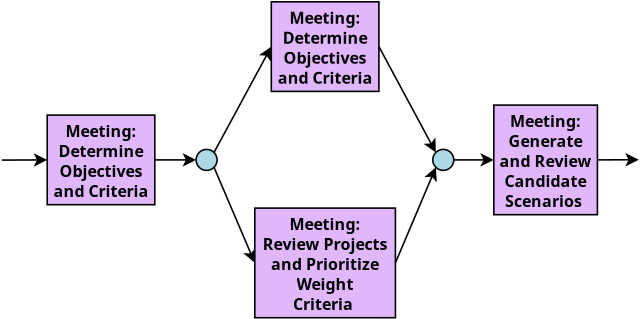 <?xml version="1.0" encoding="UTF-8"?>
<dia:diagram xmlns:dia="http://www.lysator.liu.se/~alla/dia/">
  <dia:layer name="Background" visible="true">
    <dia:object type="Standard - Ellipse" version="0" id="O0">
      <dia:attribute name="obj_pos">
        <dia:point val="9.715,5.465"/>
      </dia:attribute>
      <dia:attribute name="obj_bb">
        <dia:rectangle val="9.675,5.425;10.805,6.555"/>
      </dia:attribute>
      <dia:attribute name="elem_corner">
        <dia:point val="9.715,5.465"/>
      </dia:attribute>
      <dia:attribute name="elem_width">
        <dia:real val="1.05"/>
      </dia:attribute>
      <dia:attribute name="elem_height">
        <dia:real val="1.05"/>
      </dia:attribute>
      <dia:attribute name="border_width">
        <dia:real val="0.08"/>
      </dia:attribute>
      <dia:attribute name="inner_color">
        <dia:color val="#add8e6"/>
      </dia:attribute>
      <dia:attribute name="aspect">
        <dia:enum val="2"/>
      </dia:attribute>
    </dia:object>
    <dia:object type="Standard - Ellipse" version="0" id="O1">
      <dia:attribute name="obj_pos">
        <dia:point val="21.549,5.465"/>
      </dia:attribute>
      <dia:attribute name="obj_bb">
        <dia:rectangle val="21.509,5.425;22.639,6.555"/>
      </dia:attribute>
      <dia:attribute name="elem_corner">
        <dia:point val="21.549,5.465"/>
      </dia:attribute>
      <dia:attribute name="elem_width">
        <dia:real val="1.05"/>
      </dia:attribute>
      <dia:attribute name="elem_height">
        <dia:real val="1.05"/>
      </dia:attribute>
      <dia:attribute name="border_width">
        <dia:real val="0.08"/>
      </dia:attribute>
      <dia:attribute name="inner_color">
        <dia:color val="#add8e6"/>
      </dia:attribute>
      <dia:attribute name="aspect">
        <dia:enum val="2"/>
      </dia:attribute>
    </dia:object>
    <dia:object type="Standard - Line" version="0" id="O2">
      <dia:attribute name="obj_pos">
        <dia:point val="22.599,5.99"/>
      </dia:attribute>
      <dia:attribute name="obj_bb">
        <dia:rectangle val="22.559,5.49;24.64,6.49"/>
      </dia:attribute>
      <dia:attribute name="conn_endpoints">
        <dia:point val="22.599,5.99"/>
        <dia:point val="24.6,5.99"/>
      </dia:attribute>
      <dia:attribute name="numcp">
        <dia:int val="1"/>
      </dia:attribute>
      <dia:attribute name="line_width">
        <dia:real val="0.08"/>
      </dia:attribute>
      <dia:attribute name="end_arrow">
        <dia:enum val="22"/>
      </dia:attribute>
      <dia:attribute name="end_arrow_length">
        <dia:real val="0.5"/>
      </dia:attribute>
      <dia:attribute name="end_arrow_width">
        <dia:real val="0.5"/>
      </dia:attribute>
      <dia:connections>
        <dia:connection handle="0" to="O1" connection="4"/>
        <dia:connection handle="1" to="O12" connection="7"/>
      </dia:connections>
    </dia:object>
    <dia:object type="Standard - Line" version="0" id="O3">
      <dia:attribute name="obj_pos">
        <dia:point val="18.855,0.325"/>
      </dia:attribute>
      <dia:attribute name="obj_bb">
        <dia:rectangle val="18.801,0.271;22.162,5.891"/>
      </dia:attribute>
      <dia:attribute name="conn_endpoints">
        <dia:point val="18.855,0.325"/>
        <dia:point val="21.703,5.619"/>
      </dia:attribute>
      <dia:attribute name="numcp">
        <dia:int val="1"/>
      </dia:attribute>
      <dia:attribute name="line_width">
        <dia:real val="0.08"/>
      </dia:attribute>
      <dia:attribute name="end_arrow">
        <dia:enum val="22"/>
      </dia:attribute>
      <dia:attribute name="end_arrow_length">
        <dia:real val="0.5"/>
      </dia:attribute>
      <dia:attribute name="end_arrow_width">
        <dia:real val="0.5"/>
      </dia:attribute>
      <dia:connections>
        <dia:connection handle="0" to="O13" connection="8"/>
        <dia:connection handle="1" to="O1" connection="0"/>
      </dia:connections>
    </dia:object>
    <dia:object type="Standard - Line" version="0" id="O4">
      <dia:attribute name="obj_pos">
        <dia:point val="19.68,11.14"/>
      </dia:attribute>
      <dia:attribute name="obj_bb">
        <dia:rectangle val="19.628,6.129;22.179,11.192"/>
      </dia:attribute>
      <dia:attribute name="conn_endpoints">
        <dia:point val="19.68,11.14"/>
        <dia:point val="21.703,6.361"/>
      </dia:attribute>
      <dia:attribute name="numcp">
        <dia:int val="1"/>
      </dia:attribute>
      <dia:attribute name="line_width">
        <dia:real val="0.08"/>
      </dia:attribute>
      <dia:attribute name="end_arrow">
        <dia:enum val="22"/>
      </dia:attribute>
      <dia:attribute name="end_arrow_length">
        <dia:real val="0.5"/>
      </dia:attribute>
      <dia:attribute name="end_arrow_width">
        <dia:real val="0.5"/>
      </dia:attribute>
      <dia:connections>
        <dia:connection handle="0" to="O11" connection="8"/>
        <dia:connection handle="1" to="O1" connection="5"/>
      </dia:connections>
    </dia:object>
    <dia:object type="Standard - Line" version="0" id="O5">
      <dia:attribute name="obj_pos">
        <dia:point val="29.78,5.99"/>
      </dia:attribute>
      <dia:attribute name="obj_bb">
        <dia:rectangle val="29.74,5.48;31.891,6.48"/>
      </dia:attribute>
      <dia:attribute name="conn_endpoints">
        <dia:point val="29.78,5.99"/>
        <dia:point val="31.849,5.98"/>
      </dia:attribute>
      <dia:attribute name="numcp">
        <dia:int val="1"/>
      </dia:attribute>
      <dia:attribute name="line_width">
        <dia:real val="0.08"/>
      </dia:attribute>
      <dia:attribute name="end_arrow">
        <dia:enum val="22"/>
      </dia:attribute>
      <dia:attribute name="end_arrow_length">
        <dia:real val="0.5"/>
      </dia:attribute>
      <dia:attribute name="end_arrow_width">
        <dia:real val="0.5"/>
      </dia:attribute>
      <dia:connections>
        <dia:connection handle="0" to="O12" connection="8"/>
      </dia:connections>
    </dia:object>
    <dia:object type="Standard - Line" version="0" id="O6">
      <dia:attribute name="obj_pos">
        <dia:point val="10.611,6.361"/>
      </dia:attribute>
      <dia:attribute name="obj_bb">
        <dia:rectangle val="10.559,6.309;13.126,11.373"/>
      </dia:attribute>
      <dia:attribute name="conn_endpoints">
        <dia:point val="10.611,6.361"/>
        <dia:point val="12.65,11.14"/>
      </dia:attribute>
      <dia:attribute name="numcp">
        <dia:int val="1"/>
      </dia:attribute>
      <dia:attribute name="line_width">
        <dia:real val="0.08"/>
      </dia:attribute>
      <dia:attribute name="end_arrow">
        <dia:enum val="22"/>
      </dia:attribute>
      <dia:attribute name="end_arrow_length">
        <dia:real val="0.5"/>
      </dia:attribute>
      <dia:attribute name="end_arrow_width">
        <dia:real val="0.5"/>
      </dia:attribute>
      <dia:connections>
        <dia:connection handle="0" to="O0" connection="7"/>
        <dia:connection handle="1" to="O11" connection="7"/>
      </dia:connections>
    </dia:object>
    <dia:object type="Standard - Line" version="0" id="O7">
      <dia:attribute name="obj_pos">
        <dia:point val="10.611,5.619"/>
      </dia:attribute>
      <dia:attribute name="obj_bb">
        <dia:rectangle val="10.557,0.052;13.934,5.673"/>
      </dia:attribute>
      <dia:attribute name="conn_endpoints">
        <dia:point val="10.611,5.619"/>
        <dia:point val="13.475,0.325"/>
      </dia:attribute>
      <dia:attribute name="numcp">
        <dia:int val="1"/>
      </dia:attribute>
      <dia:attribute name="line_width">
        <dia:real val="0.08"/>
      </dia:attribute>
      <dia:attribute name="end_arrow">
        <dia:enum val="22"/>
      </dia:attribute>
      <dia:attribute name="end_arrow_length">
        <dia:real val="0.5"/>
      </dia:attribute>
      <dia:attribute name="end_arrow_width">
        <dia:real val="0.5"/>
      </dia:attribute>
      <dia:connections>
        <dia:connection handle="0" to="O0" connection="2"/>
        <dia:connection handle="1" to="O13" connection="7"/>
      </dia:connections>
    </dia:object>
    <dia:object type="Flowchart - Box" version="0" id="O8">
      <dia:attribute name="obj_pos">
        <dia:point val="2.27,3.75"/>
      </dia:attribute>
      <dia:attribute name="obj_bb">
        <dia:rectangle val="2.23,3.71;7.69,8.27"/>
      </dia:attribute>
      <dia:attribute name="elem_corner">
        <dia:point val="2.27,3.75"/>
      </dia:attribute>
      <dia:attribute name="elem_width">
        <dia:real val="5.38"/>
      </dia:attribute>
      <dia:attribute name="elem_height">
        <dia:real val="4.48"/>
      </dia:attribute>
      <dia:attribute name="border_width">
        <dia:real val="0.08"/>
      </dia:attribute>
      <dia:attribute name="inner_color">
        <dia:color val="#e0b7fa"/>
      </dia:attribute>
      <dia:attribute name="show_background">
        <dia:boolean val="true"/>
      </dia:attribute>
      <dia:attribute name="padding">
        <dia:real val="0.2"/>
      </dia:attribute>
      <dia:attribute name="text">
        <dia:composite type="text">
          <dia:attribute name="string">
            <dia:string>#Meeting:
Determine
Objectives
and Criteria#</dia:string>
          </dia:attribute>
          <dia:attribute name="font">
            <dia:font family="sans" style="80" name="Helvetica-Bold"/>
          </dia:attribute>
          <dia:attribute name="height">
            <dia:real val="1"/>
          </dia:attribute>
          <dia:attribute name="pos">
            <dia:point val="4.96,4.69"/>
          </dia:attribute>
          <dia:attribute name="color">
            <dia:color val="#000000"/>
          </dia:attribute>
          <dia:attribute name="alignment">
            <dia:enum val="1"/>
          </dia:attribute>
        </dia:composite>
      </dia:attribute>
    </dia:object>
    <dia:object type="Standard - Line" version="0" id="O9">
      <dia:attribute name="obj_pos">
        <dia:point val="0,6"/>
      </dia:attribute>
      <dia:attribute name="obj_bb">
        <dia:rectangle val="-0.04,5.49;2.312,6.49"/>
      </dia:attribute>
      <dia:attribute name="conn_endpoints">
        <dia:point val="0,6"/>
        <dia:point val="2.27,5.99"/>
      </dia:attribute>
      <dia:attribute name="numcp">
        <dia:int val="1"/>
      </dia:attribute>
      <dia:attribute name="line_width">
        <dia:real val="0.08"/>
      </dia:attribute>
      <dia:attribute name="end_arrow">
        <dia:enum val="22"/>
      </dia:attribute>
      <dia:attribute name="end_arrow_length">
        <dia:real val="0.5"/>
      </dia:attribute>
      <dia:attribute name="end_arrow_width">
        <dia:real val="0.5"/>
      </dia:attribute>
      <dia:connections>
        <dia:connection handle="1" to="O8" connection="7"/>
      </dia:connections>
    </dia:object>
    <dia:object type="Standard - Line" version="0" id="O10">
      <dia:attribute name="obj_pos">
        <dia:point val="7.65,5.99"/>
      </dia:attribute>
      <dia:attribute name="obj_bb">
        <dia:rectangle val="7.61,5.49;9.755,6.49"/>
      </dia:attribute>
      <dia:attribute name="conn_endpoints">
        <dia:point val="7.65,5.99"/>
        <dia:point val="9.715,5.99"/>
      </dia:attribute>
      <dia:attribute name="numcp">
        <dia:int val="1"/>
      </dia:attribute>
      <dia:attribute name="line_width">
        <dia:real val="0.08"/>
      </dia:attribute>
      <dia:attribute name="end_arrow">
        <dia:enum val="22"/>
      </dia:attribute>
      <dia:attribute name="end_arrow_length">
        <dia:real val="0.5"/>
      </dia:attribute>
      <dia:attribute name="end_arrow_width">
        <dia:real val="0.5"/>
      </dia:attribute>
      <dia:connections>
        <dia:connection handle="0" to="O8" connection="8"/>
        <dia:connection handle="1" to="O0" connection="3"/>
      </dia:connections>
    </dia:object>
    <dia:object type="Flowchart - Box" version="0" id="O11">
      <dia:attribute name="obj_pos">
        <dia:point val="12.65,8.4"/>
      </dia:attribute>
      <dia:attribute name="obj_bb">
        <dia:rectangle val="12.61,8.36;19.72,13.92"/>
      </dia:attribute>
      <dia:attribute name="elem_corner">
        <dia:point val="12.65,8.4"/>
      </dia:attribute>
      <dia:attribute name="elem_width">
        <dia:real val="7.03"/>
      </dia:attribute>
      <dia:attribute name="elem_height">
        <dia:real val="5.48"/>
      </dia:attribute>
      <dia:attribute name="border_width">
        <dia:real val="0.08"/>
      </dia:attribute>
      <dia:attribute name="inner_color">
        <dia:color val="#e0b7fa"/>
      </dia:attribute>
      <dia:attribute name="show_background">
        <dia:boolean val="true"/>
      </dia:attribute>
      <dia:attribute name="padding">
        <dia:real val="0.2"/>
      </dia:attribute>
      <dia:attribute name="text">
        <dia:composite type="text">
          <dia:attribute name="string">
            <dia:string>#Meeting:
Review Projects
and Prioritize
Weight
Criteria #</dia:string>
          </dia:attribute>
          <dia:attribute name="font">
            <dia:font family="sans" style="80" name="Helvetica-Bold"/>
          </dia:attribute>
          <dia:attribute name="height">
            <dia:real val="1"/>
          </dia:attribute>
          <dia:attribute name="pos">
            <dia:point val="16.165,9.34"/>
          </dia:attribute>
          <dia:attribute name="color">
            <dia:color val="#000000"/>
          </dia:attribute>
          <dia:attribute name="alignment">
            <dia:enum val="1"/>
          </dia:attribute>
        </dia:composite>
      </dia:attribute>
    </dia:object>
    <dia:object type="Flowchart - Box" version="0" id="O12">
      <dia:attribute name="obj_pos">
        <dia:point val="24.6,3.25"/>
      </dia:attribute>
      <dia:attribute name="obj_bb">
        <dia:rectangle val="24.56,3.21;29.82,8.77"/>
      </dia:attribute>
      <dia:attribute name="elem_corner">
        <dia:point val="24.6,3.25"/>
      </dia:attribute>
      <dia:attribute name="elem_width">
        <dia:real val="5.18"/>
      </dia:attribute>
      <dia:attribute name="elem_height">
        <dia:real val="5.48"/>
      </dia:attribute>
      <dia:attribute name="border_width">
        <dia:real val="0.08"/>
      </dia:attribute>
      <dia:attribute name="inner_color">
        <dia:color val="#e0b7fa"/>
      </dia:attribute>
      <dia:attribute name="show_background">
        <dia:boolean val="true"/>
      </dia:attribute>
      <dia:attribute name="padding">
        <dia:real val="0.2"/>
      </dia:attribute>
      <dia:attribute name="text">
        <dia:composite type="text">
          <dia:attribute name="string">
            <dia:string>#Meeting:
Generate
and Review
Candidate
Scenarios #</dia:string>
          </dia:attribute>
          <dia:attribute name="font">
            <dia:font family="sans" style="80" name="Helvetica-Bold"/>
          </dia:attribute>
          <dia:attribute name="height">
            <dia:real val="1"/>
          </dia:attribute>
          <dia:attribute name="pos">
            <dia:point val="27.19,4.19"/>
          </dia:attribute>
          <dia:attribute name="color">
            <dia:color val="#000000"/>
          </dia:attribute>
          <dia:attribute name="alignment">
            <dia:enum val="1"/>
          </dia:attribute>
        </dia:composite>
      </dia:attribute>
    </dia:object>
    <dia:object type="Flowchart - Box" version="0" id="O13">
      <dia:attribute name="obj_pos">
        <dia:point val="13.475,-1.915"/>
      </dia:attribute>
      <dia:attribute name="obj_bb">
        <dia:rectangle val="13.435,-1.955;18.895,2.605"/>
      </dia:attribute>
      <dia:attribute name="elem_corner">
        <dia:point val="13.475,-1.915"/>
      </dia:attribute>
      <dia:attribute name="elem_width">
        <dia:real val="5.38"/>
      </dia:attribute>
      <dia:attribute name="elem_height">
        <dia:real val="4.48"/>
      </dia:attribute>
      <dia:attribute name="border_width">
        <dia:real val="0.08"/>
      </dia:attribute>
      <dia:attribute name="inner_color">
        <dia:color val="#e0b7fa"/>
      </dia:attribute>
      <dia:attribute name="show_background">
        <dia:boolean val="true"/>
      </dia:attribute>
      <dia:attribute name="padding">
        <dia:real val="0.2"/>
      </dia:attribute>
      <dia:attribute name="text">
        <dia:composite type="text">
          <dia:attribute name="string">
            <dia:string>#Meeting:
Determine
Objectives
and Criteria#</dia:string>
          </dia:attribute>
          <dia:attribute name="font">
            <dia:font family="sans" style="80" name="Helvetica-Bold"/>
          </dia:attribute>
          <dia:attribute name="height">
            <dia:real val="1"/>
          </dia:attribute>
          <dia:attribute name="pos">
            <dia:point val="16.165,-0.975"/>
          </dia:attribute>
          <dia:attribute name="color">
            <dia:color val="#000000"/>
          </dia:attribute>
          <dia:attribute name="alignment">
            <dia:enum val="1"/>
          </dia:attribute>
        </dia:composite>
      </dia:attribute>
    </dia:object>
  </dia:layer>
</dia:diagram>
